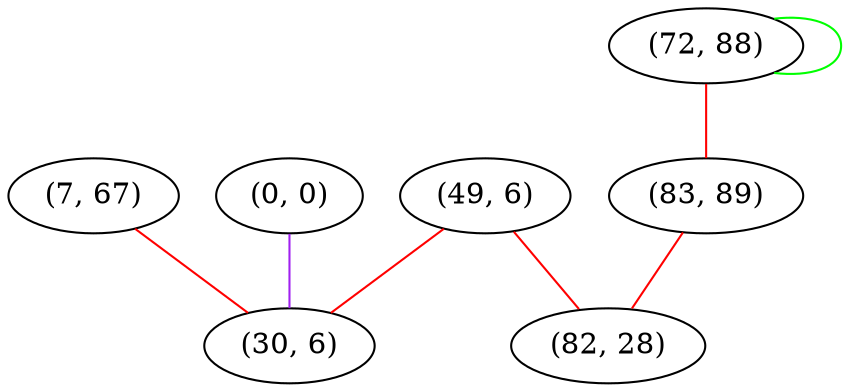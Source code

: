 graph "" {
"(7, 67)";
"(72, 88)";
"(49, 6)";
"(0, 0)";
"(83, 89)";
"(82, 28)";
"(30, 6)";
"(7, 67)" -- "(30, 6)"  [color=red, key=0, weight=1];
"(72, 88)" -- "(83, 89)"  [color=red, key=0, weight=1];
"(72, 88)" -- "(72, 88)"  [color=green, key=0, weight=2];
"(49, 6)" -- "(82, 28)"  [color=red, key=0, weight=1];
"(49, 6)" -- "(30, 6)"  [color=red, key=0, weight=1];
"(0, 0)" -- "(30, 6)"  [color=purple, key=0, weight=4];
"(83, 89)" -- "(82, 28)"  [color=red, key=0, weight=1];
}
